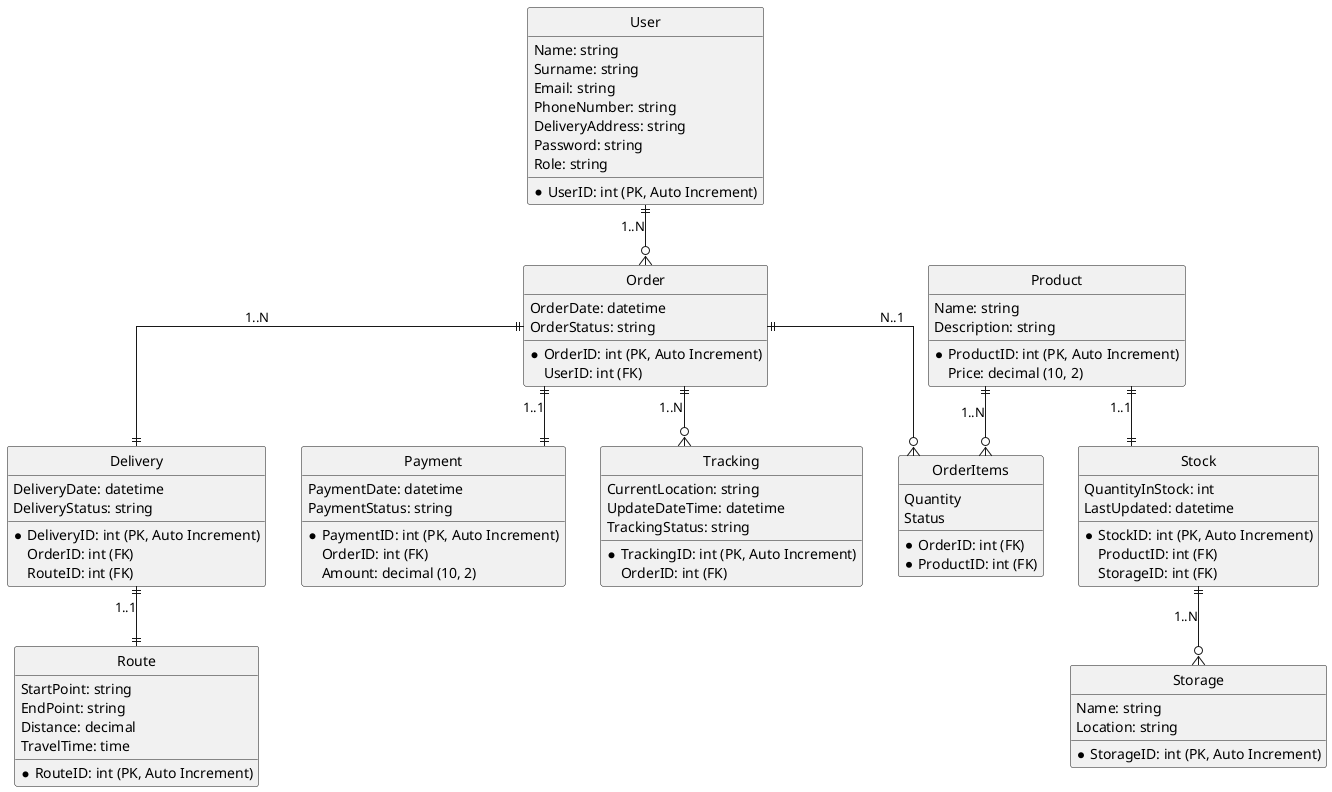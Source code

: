 @startuml
' Настройка отображения
hide circle
skinparam linetype ortho

' Сущности
entity User {
  *UserID: int (PK, Auto Increment)
  Name: string
  Surname: string
  Email: string
  PhoneNumber: string
  DeliveryAddress: string
  Password: string
  Role: string
} 

entity Order {
  *OrderID: int (PK, Auto Increment)
  UserID: int (FK)
  OrderDate: datetime
  OrderStatus: string
}

entity Product {
  *ProductID: int (PK, Auto Increment)
  Name: string
  Description: string
  Price: decimal (10, 2)
}

entity Delivery {
  *DeliveryID: int (PK, Auto Increment)
  OrderID: int (FK)
  RouteID: int (FK)
  DeliveryDate: datetime
  DeliveryStatus: string
}

entity Route {
  *RouteID: int (PK, Auto Increment)
  StartPoint: string
  EndPoint: string
  Distance: decimal
  TravelTime: time
}

entity Storage {
  *StorageID: int (PK, Auto Increment)
  Name: string
  Location: string
}

entity Payment {
  *PaymentID: int (PK, Auto Increment)
  OrderID: int (FK)
  Amount: decimal (10, 2)
  PaymentDate: datetime
  PaymentStatus: string
}

entity Tracking {
  *TrackingID: int (PK, Auto Increment)
  OrderID: int (FK)
  CurrentLocation: string
  UpdateDateTime: datetime
  TrackingStatus: string
}

entity Stock {
  *StockID: int (PK, Auto Increment)
  ProductID: int (FK)
  StorageID: int (FK)
  QuantityInStock: int
  LastUpdated: datetime
}

' Связи
User ||--o{ Order : "1..N"

Order ||--|| Delivery : "1..N"
Delivery ||--|| Route : "1..1"
Product ||--|| Stock : "1..1"
Stock ||--o{ Storage : "1..N"
Order ||--|| Payment : "1..1"
Order ||--o{ Tracking : "1..N"

' Промежуточная таблица для связи M:N между Order и Product
entity OrderItems {
  *OrderID: int (FK)
  *ProductID: int (FK)
  Quantity
  Status
}

Order ||--o{ OrderItems : "N..1"
Product ||--o{ OrderItems : "1..N"

@enduml
